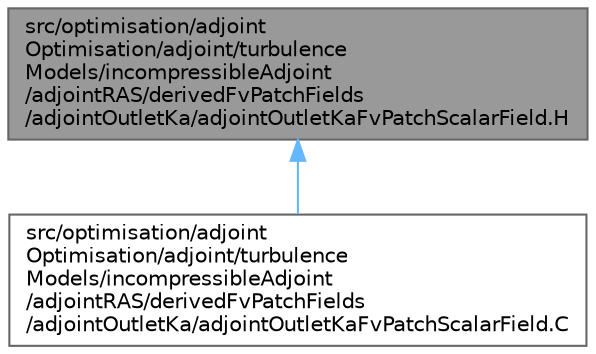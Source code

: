 digraph "src/optimisation/adjointOptimisation/adjoint/turbulenceModels/incompressibleAdjoint/adjointRAS/derivedFvPatchFields/adjointOutletKa/adjointOutletKaFvPatchScalarField.H"
{
 // LATEX_PDF_SIZE
  bgcolor="transparent";
  edge [fontname=Helvetica,fontsize=10,labelfontname=Helvetica,labelfontsize=10];
  node [fontname=Helvetica,fontsize=10,shape=box,height=0.2,width=0.4];
  Node1 [id="Node000001",label="src/optimisation/adjoint\lOptimisation/adjoint/turbulence\lModels/incompressibleAdjoint\l/adjointRAS/derivedFvPatchFields\l/adjointOutletKa/adjointOutletKaFvPatchScalarField.H",height=0.2,width=0.4,color="gray40", fillcolor="grey60", style="filled", fontcolor="black",tooltip=" "];
  Node1 -> Node2 [id="edge1_Node000001_Node000002",dir="back",color="steelblue1",style="solid",tooltip=" "];
  Node2 [id="Node000002",label="src/optimisation/adjoint\lOptimisation/adjoint/turbulence\lModels/incompressibleAdjoint\l/adjointRAS/derivedFvPatchFields\l/adjointOutletKa/adjointOutletKaFvPatchScalarField.C",height=0.2,width=0.4,color="grey40", fillcolor="white", style="filled",URL="$adjointOutletKaFvPatchScalarField_8C.html",tooltip=" "];
}
